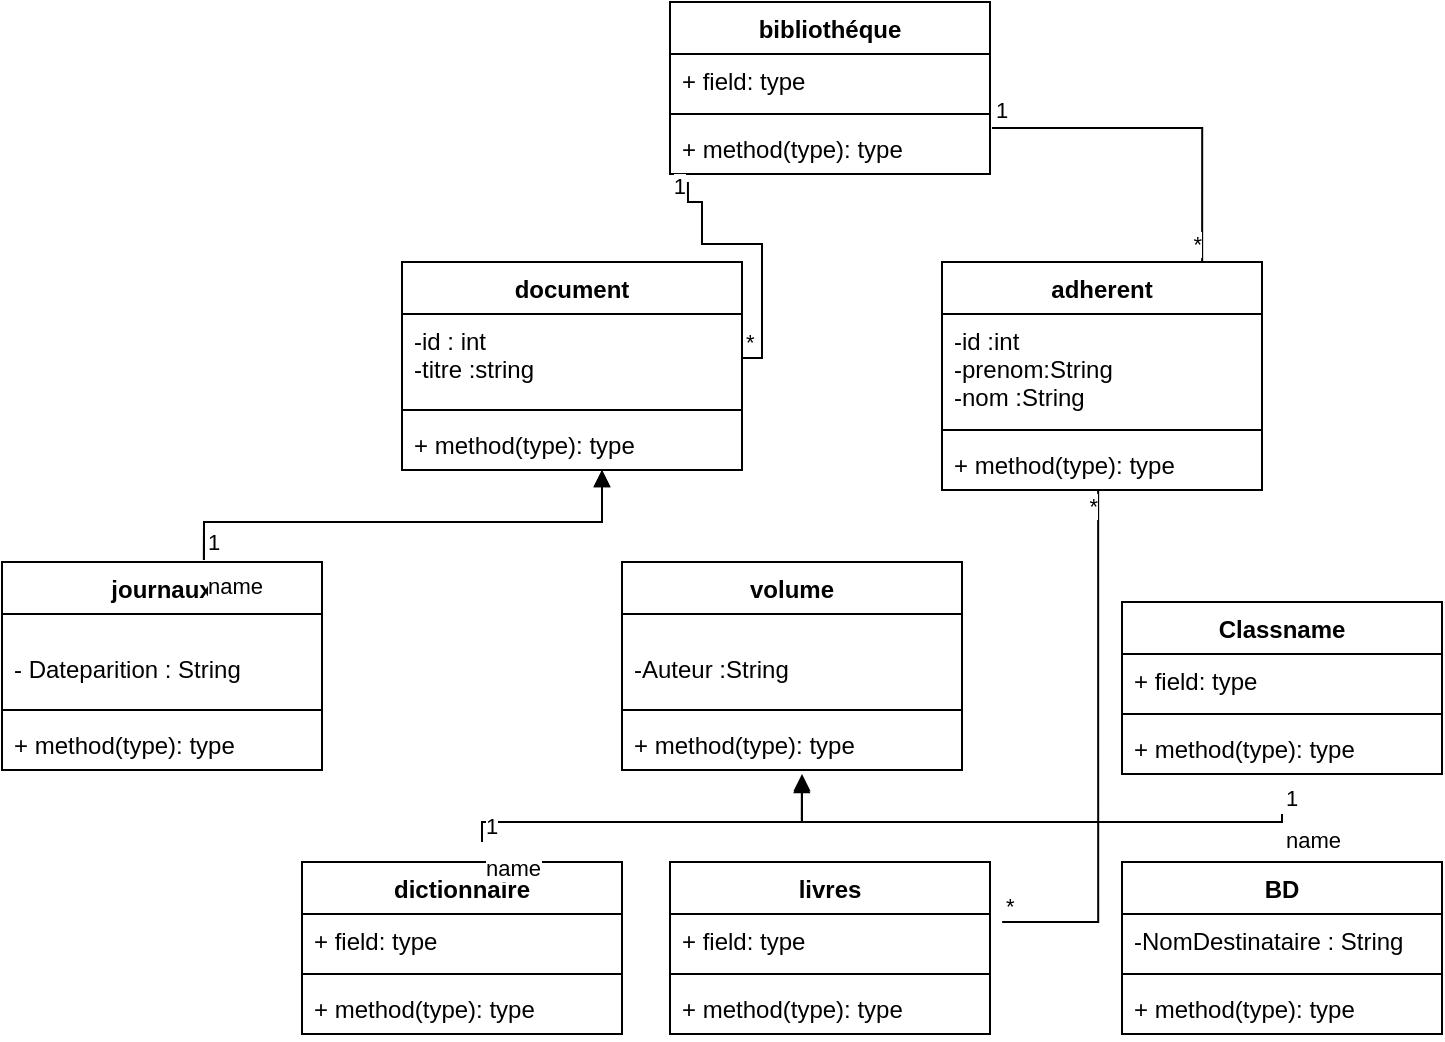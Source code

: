 <mxfile version="16.5.3" type="github">
  <diagram id="wZkmZMEWOhr0FWqZDtCT" name="Page-1">
    <mxGraphModel dx="868" dy="393" grid="1" gridSize="10" guides="1" tooltips="1" connect="1" arrows="1" fold="1" page="1" pageScale="1" pageWidth="827" pageHeight="1169" math="0" shadow="0">
      <root>
        <mxCell id="0" />
        <mxCell id="1" parent="0" />
        <mxCell id="0NUdFMiGuwE0YYjAYumE-1" value="adherent" style="swimlane;fontStyle=1;align=center;verticalAlign=top;childLayout=stackLayout;horizontal=1;startSize=26;horizontalStack=0;resizeParent=1;resizeParentMax=0;resizeLast=0;collapsible=1;marginBottom=0;" parent="1" vertex="1">
          <mxGeometry x="470" y="130" width="160" height="114" as="geometry" />
        </mxCell>
        <mxCell id="0NUdFMiGuwE0YYjAYumE-2" value="-id :int&#xa;-prenom:String&#xa;-nom :String" style="text;strokeColor=none;fillColor=none;align=left;verticalAlign=top;spacingLeft=4;spacingRight=4;overflow=hidden;rotatable=0;points=[[0,0.5],[1,0.5]];portConstraint=eastwest;" parent="0NUdFMiGuwE0YYjAYumE-1" vertex="1">
          <mxGeometry y="26" width="160" height="54" as="geometry" />
        </mxCell>
        <mxCell id="0NUdFMiGuwE0YYjAYumE-3" value="" style="line;strokeWidth=1;fillColor=none;align=left;verticalAlign=middle;spacingTop=-1;spacingLeft=3;spacingRight=3;rotatable=0;labelPosition=right;points=[];portConstraint=eastwest;" parent="0NUdFMiGuwE0YYjAYumE-1" vertex="1">
          <mxGeometry y="80" width="160" height="8" as="geometry" />
        </mxCell>
        <mxCell id="0NUdFMiGuwE0YYjAYumE-4" value="+ method(type): type" style="text;strokeColor=none;fillColor=none;align=left;verticalAlign=top;spacingLeft=4;spacingRight=4;overflow=hidden;rotatable=0;points=[[0,0.5],[1,0.5]];portConstraint=eastwest;" parent="0NUdFMiGuwE0YYjAYumE-1" vertex="1">
          <mxGeometry y="88" width="160" height="26" as="geometry" />
        </mxCell>
        <mxCell id="0NUdFMiGuwE0YYjAYumE-5" value="document&#xa;" style="swimlane;fontStyle=1;align=center;verticalAlign=top;childLayout=stackLayout;horizontal=1;startSize=26;horizontalStack=0;resizeParent=1;resizeParentMax=0;resizeLast=0;collapsible=1;marginBottom=0;" parent="1" vertex="1">
          <mxGeometry x="200" y="130" width="170" height="104" as="geometry" />
        </mxCell>
        <mxCell id="0NUdFMiGuwE0YYjAYumE-6" value="-id : int&#xa;-titre :string" style="text;strokeColor=none;fillColor=none;align=left;verticalAlign=top;spacingLeft=4;spacingRight=4;overflow=hidden;rotatable=0;points=[[0,0.5],[1,0.5]];portConstraint=eastwest;" parent="0NUdFMiGuwE0YYjAYumE-5" vertex="1">
          <mxGeometry y="26" width="170" height="44" as="geometry" />
        </mxCell>
        <mxCell id="0NUdFMiGuwE0YYjAYumE-7" value="" style="line;strokeWidth=1;fillColor=none;align=left;verticalAlign=middle;spacingTop=-1;spacingLeft=3;spacingRight=3;rotatable=0;labelPosition=right;points=[];portConstraint=eastwest;" parent="0NUdFMiGuwE0YYjAYumE-5" vertex="1">
          <mxGeometry y="70" width="170" height="8" as="geometry" />
        </mxCell>
        <mxCell id="0NUdFMiGuwE0YYjAYumE-8" value="+ method(type): type" style="text;strokeColor=none;fillColor=none;align=left;verticalAlign=top;spacingLeft=4;spacingRight=4;overflow=hidden;rotatable=0;points=[[0,0.5],[1,0.5]];portConstraint=eastwest;" parent="0NUdFMiGuwE0YYjAYumE-5" vertex="1">
          <mxGeometry y="78" width="170" height="26" as="geometry" />
        </mxCell>
        <mxCell id="0NUdFMiGuwE0YYjAYumE-9" value="journaux" style="swimlane;fontStyle=1;align=center;verticalAlign=top;childLayout=stackLayout;horizontal=1;startSize=26;horizontalStack=0;resizeParent=1;resizeParentMax=0;resizeLast=0;collapsible=1;marginBottom=0;" parent="1" vertex="1">
          <mxGeometry y="280" width="160" height="104" as="geometry" />
        </mxCell>
        <mxCell id="0NUdFMiGuwE0YYjAYumE-10" value="&#xa;- Dateparition : String" style="text;strokeColor=none;fillColor=none;align=left;verticalAlign=top;spacingLeft=4;spacingRight=4;overflow=hidden;rotatable=0;points=[[0,0.5],[1,0.5]];portConstraint=eastwest;" parent="0NUdFMiGuwE0YYjAYumE-9" vertex="1">
          <mxGeometry y="26" width="160" height="44" as="geometry" />
        </mxCell>
        <mxCell id="0NUdFMiGuwE0YYjAYumE-11" value="" style="line;strokeWidth=1;fillColor=none;align=left;verticalAlign=middle;spacingTop=-1;spacingLeft=3;spacingRight=3;rotatable=0;labelPosition=right;points=[];portConstraint=eastwest;" parent="0NUdFMiGuwE0YYjAYumE-9" vertex="1">
          <mxGeometry y="70" width="160" height="8" as="geometry" />
        </mxCell>
        <mxCell id="0NUdFMiGuwE0YYjAYumE-12" value="+ method(type): type" style="text;strokeColor=none;fillColor=none;align=left;verticalAlign=top;spacingLeft=4;spacingRight=4;overflow=hidden;rotatable=0;points=[[0,0.5],[1,0.5]];portConstraint=eastwest;" parent="0NUdFMiGuwE0YYjAYumE-9" vertex="1">
          <mxGeometry y="78" width="160" height="26" as="geometry" />
        </mxCell>
        <mxCell id="0NUdFMiGuwE0YYjAYumE-13" value="volume" style="swimlane;fontStyle=1;align=center;verticalAlign=top;childLayout=stackLayout;horizontal=1;startSize=26;horizontalStack=0;resizeParent=1;resizeParentMax=0;resizeLast=0;collapsible=1;marginBottom=0;" parent="1" vertex="1">
          <mxGeometry x="310" y="280" width="170" height="104" as="geometry" />
        </mxCell>
        <mxCell id="0NUdFMiGuwE0YYjAYumE-14" value="&#xa;-Auteur :String" style="text;strokeColor=none;fillColor=none;align=left;verticalAlign=top;spacingLeft=4;spacingRight=4;overflow=hidden;rotatable=0;points=[[0,0.5],[1,0.5]];portConstraint=eastwest;" parent="0NUdFMiGuwE0YYjAYumE-13" vertex="1">
          <mxGeometry y="26" width="170" height="44" as="geometry" />
        </mxCell>
        <mxCell id="0NUdFMiGuwE0YYjAYumE-15" value="" style="line;strokeWidth=1;fillColor=none;align=left;verticalAlign=middle;spacingTop=-1;spacingLeft=3;spacingRight=3;rotatable=0;labelPosition=right;points=[];portConstraint=eastwest;" parent="0NUdFMiGuwE0YYjAYumE-13" vertex="1">
          <mxGeometry y="70" width="170" height="8" as="geometry" />
        </mxCell>
        <mxCell id="0NUdFMiGuwE0YYjAYumE-16" value="+ method(type): type" style="text;strokeColor=none;fillColor=none;align=left;verticalAlign=top;spacingLeft=4;spacingRight=4;overflow=hidden;rotatable=0;points=[[0,0.5],[1,0.5]];portConstraint=eastwest;" parent="0NUdFMiGuwE0YYjAYumE-13" vertex="1">
          <mxGeometry y="78" width="170" height="26" as="geometry" />
        </mxCell>
        <mxCell id="0NUdFMiGuwE0YYjAYumE-17" value="dictionnaire" style="swimlane;fontStyle=1;align=center;verticalAlign=top;childLayout=stackLayout;horizontal=1;startSize=26;horizontalStack=0;resizeParent=1;resizeParentMax=0;resizeLast=0;collapsible=1;marginBottom=0;" parent="1" vertex="1">
          <mxGeometry x="150" y="430" width="160" height="86" as="geometry" />
        </mxCell>
        <mxCell id="0NUdFMiGuwE0YYjAYumE-18" value="+ field: type" style="text;strokeColor=none;fillColor=none;align=left;verticalAlign=top;spacingLeft=4;spacingRight=4;overflow=hidden;rotatable=0;points=[[0,0.5],[1,0.5]];portConstraint=eastwest;" parent="0NUdFMiGuwE0YYjAYumE-17" vertex="1">
          <mxGeometry y="26" width="160" height="26" as="geometry" />
        </mxCell>
        <mxCell id="0NUdFMiGuwE0YYjAYumE-19" value="" style="line;strokeWidth=1;fillColor=none;align=left;verticalAlign=middle;spacingTop=-1;spacingLeft=3;spacingRight=3;rotatable=0;labelPosition=right;points=[];portConstraint=eastwest;" parent="0NUdFMiGuwE0YYjAYumE-17" vertex="1">
          <mxGeometry y="52" width="160" height="8" as="geometry" />
        </mxCell>
        <mxCell id="0NUdFMiGuwE0YYjAYumE-20" value="+ method(type): type" style="text;strokeColor=none;fillColor=none;align=left;verticalAlign=top;spacingLeft=4;spacingRight=4;overflow=hidden;rotatable=0;points=[[0,0.5],[1,0.5]];portConstraint=eastwest;" parent="0NUdFMiGuwE0YYjAYumE-17" vertex="1">
          <mxGeometry y="60" width="160" height="26" as="geometry" />
        </mxCell>
        <mxCell id="0NUdFMiGuwE0YYjAYumE-21" value="livres" style="swimlane;fontStyle=1;align=center;verticalAlign=top;childLayout=stackLayout;horizontal=1;startSize=26;horizontalStack=0;resizeParent=1;resizeParentMax=0;resizeLast=0;collapsible=1;marginBottom=0;" parent="1" vertex="1">
          <mxGeometry x="334" y="430" width="160" height="86" as="geometry" />
        </mxCell>
        <mxCell id="0NUdFMiGuwE0YYjAYumE-22" value="+ field: type" style="text;strokeColor=none;fillColor=none;align=left;verticalAlign=top;spacingLeft=4;spacingRight=4;overflow=hidden;rotatable=0;points=[[0,0.5],[1,0.5]];portConstraint=eastwest;" parent="0NUdFMiGuwE0YYjAYumE-21" vertex="1">
          <mxGeometry y="26" width="160" height="26" as="geometry" />
        </mxCell>
        <mxCell id="0NUdFMiGuwE0YYjAYumE-23" value="" style="line;strokeWidth=1;fillColor=none;align=left;verticalAlign=middle;spacingTop=-1;spacingLeft=3;spacingRight=3;rotatable=0;labelPosition=right;points=[];portConstraint=eastwest;" parent="0NUdFMiGuwE0YYjAYumE-21" vertex="1">
          <mxGeometry y="52" width="160" height="8" as="geometry" />
        </mxCell>
        <mxCell id="0NUdFMiGuwE0YYjAYumE-24" value="+ method(type): type" style="text;strokeColor=none;fillColor=none;align=left;verticalAlign=top;spacingLeft=4;spacingRight=4;overflow=hidden;rotatable=0;points=[[0,0.5],[1,0.5]];portConstraint=eastwest;" parent="0NUdFMiGuwE0YYjAYumE-21" vertex="1">
          <mxGeometry y="60" width="160" height="26" as="geometry" />
        </mxCell>
        <mxCell id="0NUdFMiGuwE0YYjAYumE-25" value="BD" style="swimlane;fontStyle=1;align=center;verticalAlign=top;childLayout=stackLayout;horizontal=1;startSize=26;horizontalStack=0;resizeParent=1;resizeParentMax=0;resizeLast=0;collapsible=1;marginBottom=0;" parent="1" vertex="1">
          <mxGeometry x="560" y="430" width="160" height="86" as="geometry" />
        </mxCell>
        <mxCell id="0NUdFMiGuwE0YYjAYumE-26" value="-NomDestinataire : String" style="text;strokeColor=none;fillColor=none;align=left;verticalAlign=top;spacingLeft=4;spacingRight=4;overflow=hidden;rotatable=0;points=[[0,0.5],[1,0.5]];portConstraint=eastwest;" parent="0NUdFMiGuwE0YYjAYumE-25" vertex="1">
          <mxGeometry y="26" width="160" height="26" as="geometry" />
        </mxCell>
        <mxCell id="0NUdFMiGuwE0YYjAYumE-27" value="" style="line;strokeWidth=1;fillColor=none;align=left;verticalAlign=middle;spacingTop=-1;spacingLeft=3;spacingRight=3;rotatable=0;labelPosition=right;points=[];portConstraint=eastwest;" parent="0NUdFMiGuwE0YYjAYumE-25" vertex="1">
          <mxGeometry y="52" width="160" height="8" as="geometry" />
        </mxCell>
        <mxCell id="0NUdFMiGuwE0YYjAYumE-28" value="+ method(type): type" style="text;strokeColor=none;fillColor=none;align=left;verticalAlign=top;spacingLeft=4;spacingRight=4;overflow=hidden;rotatable=0;points=[[0,0.5],[1,0.5]];portConstraint=eastwest;" parent="0NUdFMiGuwE0YYjAYumE-25" vertex="1">
          <mxGeometry y="60" width="160" height="26" as="geometry" />
        </mxCell>
        <mxCell id="0NUdFMiGuwE0YYjAYumE-50" value="name" style="endArrow=block;endFill=1;html=1;edgeStyle=orthogonalEdgeStyle;align=left;verticalAlign=top;rounded=0;exitX=0.631;exitY=-0.01;exitDx=0;exitDy=0;exitPerimeter=0;" parent="1" source="0NUdFMiGuwE0YYjAYumE-9" target="0NUdFMiGuwE0YYjAYumE-8" edge="1">
          <mxGeometry x="-1" relative="1" as="geometry">
            <mxPoint x="100" y="260" as="sourcePoint" />
            <mxPoint x="310" y="260" as="targetPoint" />
            <Array as="points">
              <mxPoint x="101" y="260" />
              <mxPoint x="300" y="260" />
            </Array>
          </mxGeometry>
        </mxCell>
        <mxCell id="0NUdFMiGuwE0YYjAYumE-51" value="1" style="edgeLabel;resizable=0;html=1;align=left;verticalAlign=bottom;" parent="0NUdFMiGuwE0YYjAYumE-50" connectable="0" vertex="1">
          <mxGeometry x="-1" relative="1" as="geometry" />
        </mxCell>
        <mxCell id="0NUdFMiGuwE0YYjAYumE-54" value="name" style="endArrow=block;endFill=1;html=1;edgeStyle=orthogonalEdgeStyle;align=left;verticalAlign=top;rounded=0;entryX=0.529;entryY=1.115;entryDx=0;entryDy=0;entryPerimeter=0;" parent="1" target="0NUdFMiGuwE0YYjAYumE-16" edge="1">
          <mxGeometry x="-1" relative="1" as="geometry">
            <mxPoint x="240" y="420" as="sourcePoint" />
            <mxPoint x="400" y="400" as="targetPoint" />
            <Array as="points">
              <mxPoint x="240" y="410" />
              <mxPoint x="400" y="410" />
            </Array>
          </mxGeometry>
        </mxCell>
        <mxCell id="0NUdFMiGuwE0YYjAYumE-55" value="1" style="edgeLabel;resizable=0;html=1;align=left;verticalAlign=bottom;" parent="0NUdFMiGuwE0YYjAYumE-54" connectable="0" vertex="1">
          <mxGeometry x="-1" relative="1" as="geometry" />
        </mxCell>
        <mxCell id="0NUdFMiGuwE0YYjAYumE-59" value="name" style="endArrow=block;endFill=1;html=1;edgeStyle=orthogonalEdgeStyle;align=left;verticalAlign=top;rounded=0;exitX=0.631;exitY=-0.01;exitDx=0;exitDy=0;exitPerimeter=0;" parent="1" edge="1">
          <mxGeometry x="-1" relative="1" as="geometry">
            <mxPoint x="100.96" y="278.96" as="sourcePoint" />
            <mxPoint x="300" y="234" as="targetPoint" />
            <Array as="points">
              <mxPoint x="101" y="260" />
              <mxPoint x="300" y="260" />
            </Array>
          </mxGeometry>
        </mxCell>
        <mxCell id="0NUdFMiGuwE0YYjAYumE-60" value="1" style="edgeLabel;resizable=0;html=1;align=left;verticalAlign=bottom;" parent="0NUdFMiGuwE0YYjAYumE-59" connectable="0" vertex="1">
          <mxGeometry x="-1" relative="1" as="geometry" />
        </mxCell>
        <mxCell id="0NUdFMiGuwE0YYjAYumE-79" value="name" style="endArrow=block;endFill=1;html=1;edgeStyle=orthogonalEdgeStyle;align=left;verticalAlign=top;rounded=0;" parent="1" edge="1">
          <mxGeometry x="-1" relative="1" as="geometry">
            <mxPoint x="640" y="406" as="sourcePoint" />
            <mxPoint x="400" y="386" as="targetPoint" />
            <Array as="points">
              <mxPoint x="640" y="410" />
              <mxPoint x="400" y="410" />
            </Array>
          </mxGeometry>
        </mxCell>
        <mxCell id="0NUdFMiGuwE0YYjAYumE-80" value="1" style="edgeLabel;resizable=0;html=1;align=left;verticalAlign=bottom;" parent="0NUdFMiGuwE0YYjAYumE-79" connectable="0" vertex="1">
          <mxGeometry x="-1" relative="1" as="geometry" />
        </mxCell>
        <mxCell id="0NUdFMiGuwE0YYjAYumE-82" value="" style="endArrow=none;html=1;edgeStyle=orthogonalEdgeStyle;rounded=0;entryX=0.488;entryY=1;entryDx=0;entryDy=0;entryPerimeter=0;exitX=1.038;exitY=0.154;exitDx=0;exitDy=0;exitPerimeter=0;" parent="1" source="0NUdFMiGuwE0YYjAYumE-22" target="0NUdFMiGuwE0YYjAYumE-4" edge="1">
          <mxGeometry relative="1" as="geometry">
            <mxPoint x="520" y="370" as="sourcePoint" />
            <mxPoint x="680" y="370" as="targetPoint" />
            <Array as="points">
              <mxPoint x="548" y="460" />
            </Array>
          </mxGeometry>
        </mxCell>
        <mxCell id="0NUdFMiGuwE0YYjAYumE-83" value="*" style="edgeLabel;resizable=0;html=1;align=left;verticalAlign=bottom;" parent="0NUdFMiGuwE0YYjAYumE-82" connectable="0" vertex="1">
          <mxGeometry x="-1" relative="1" as="geometry" />
        </mxCell>
        <mxCell id="0NUdFMiGuwE0YYjAYumE-84" value="*&lt;br&gt;" style="edgeLabel;resizable=0;html=1;align=right;verticalAlign=bottom;" parent="0NUdFMiGuwE0YYjAYumE-82" connectable="0" vertex="1">
          <mxGeometry x="1" relative="1" as="geometry">
            <mxPoint y="16" as="offset" />
          </mxGeometry>
        </mxCell>
        <mxCell id="0NUdFMiGuwE0YYjAYumE-85" value="bibliothéque" style="swimlane;fontStyle=1;align=center;verticalAlign=top;childLayout=stackLayout;horizontal=1;startSize=26;horizontalStack=0;resizeParent=1;resizeParentMax=0;resizeLast=0;collapsible=1;marginBottom=0;" parent="1" vertex="1">
          <mxGeometry x="334" width="160" height="86" as="geometry" />
        </mxCell>
        <mxCell id="0NUdFMiGuwE0YYjAYumE-86" value="+ field: type" style="text;strokeColor=none;fillColor=none;align=left;verticalAlign=top;spacingLeft=4;spacingRight=4;overflow=hidden;rotatable=0;points=[[0,0.5],[1,0.5]];portConstraint=eastwest;" parent="0NUdFMiGuwE0YYjAYumE-85" vertex="1">
          <mxGeometry y="26" width="160" height="26" as="geometry" />
        </mxCell>
        <mxCell id="0NUdFMiGuwE0YYjAYumE-87" value="" style="line;strokeWidth=1;fillColor=none;align=left;verticalAlign=middle;spacingTop=-1;spacingLeft=3;spacingRight=3;rotatable=0;labelPosition=right;points=[];portConstraint=eastwest;" parent="0NUdFMiGuwE0YYjAYumE-85" vertex="1">
          <mxGeometry y="52" width="160" height="8" as="geometry" />
        </mxCell>
        <mxCell id="0NUdFMiGuwE0YYjAYumE-88" value="+ method(type): type" style="text;strokeColor=none;fillColor=none;align=left;verticalAlign=top;spacingLeft=4;spacingRight=4;overflow=hidden;rotatable=0;points=[[0,0.5],[1,0.5]];portConstraint=eastwest;" parent="0NUdFMiGuwE0YYjAYumE-85" vertex="1">
          <mxGeometry y="60" width="160" height="26" as="geometry" />
        </mxCell>
        <mxCell id="0NUdFMiGuwE0YYjAYumE-93" value="" style="endArrow=none;html=1;edgeStyle=orthogonalEdgeStyle;rounded=0;entryX=0.056;entryY=1.154;entryDx=0;entryDy=0;entryPerimeter=0;" parent="1" source="0NUdFMiGuwE0YYjAYumE-6" target="0NUdFMiGuwE0YYjAYumE-88" edge="1">
          <mxGeometry relative="1" as="geometry">
            <mxPoint x="400" y="160" as="sourcePoint" />
            <mxPoint x="340" y="110" as="targetPoint" />
            <Array as="points">
              <mxPoint x="380" y="178" />
              <mxPoint x="380" y="121" />
              <mxPoint x="350" y="121" />
              <mxPoint x="350" y="100" />
              <mxPoint x="343" y="100" />
            </Array>
          </mxGeometry>
        </mxCell>
        <mxCell id="0NUdFMiGuwE0YYjAYumE-94" value="*" style="edgeLabel;resizable=0;html=1;align=left;verticalAlign=bottom;" parent="0NUdFMiGuwE0YYjAYumE-93" connectable="0" vertex="1">
          <mxGeometry x="-1" relative="1" as="geometry" />
        </mxCell>
        <mxCell id="0NUdFMiGuwE0YYjAYumE-95" value="1&lt;br&gt;" style="edgeLabel;resizable=0;html=1;align=right;verticalAlign=bottom;" parent="0NUdFMiGuwE0YYjAYumE-93" connectable="0" vertex="1">
          <mxGeometry x="1" relative="1" as="geometry">
            <mxPoint y="10" as="offset" />
          </mxGeometry>
        </mxCell>
        <mxCell id="0NUdFMiGuwE0YYjAYumE-96" value="" style="endArrow=none;html=1;edgeStyle=orthogonalEdgeStyle;rounded=0;exitX=1.006;exitY=0.115;exitDx=0;exitDy=0;exitPerimeter=0;entryX=0.813;entryY=0;entryDx=0;entryDy=0;entryPerimeter=0;" parent="1" source="0NUdFMiGuwE0YYjAYumE-88" target="0NUdFMiGuwE0YYjAYumE-1" edge="1">
          <mxGeometry relative="1" as="geometry">
            <mxPoint x="520" y="100" as="sourcePoint" />
            <mxPoint x="680" y="100" as="targetPoint" />
          </mxGeometry>
        </mxCell>
        <mxCell id="0NUdFMiGuwE0YYjAYumE-97" value="1&lt;br&gt;" style="edgeLabel;resizable=0;html=1;align=left;verticalAlign=bottom;" parent="0NUdFMiGuwE0YYjAYumE-96" connectable="0" vertex="1">
          <mxGeometry x="-1" relative="1" as="geometry" />
        </mxCell>
        <mxCell id="0NUdFMiGuwE0YYjAYumE-98" value="*&lt;br&gt;" style="edgeLabel;resizable=0;html=1;align=right;verticalAlign=bottom;" parent="0NUdFMiGuwE0YYjAYumE-96" connectable="0" vertex="1">
          <mxGeometry x="1" relative="1" as="geometry" />
        </mxCell>
        <mxCell id="0NUdFMiGuwE0YYjAYumE-99" value="Classname" style="swimlane;fontStyle=1;align=center;verticalAlign=top;childLayout=stackLayout;horizontal=1;startSize=26;horizontalStack=0;resizeParent=1;resizeParentMax=0;resizeLast=0;collapsible=1;marginBottom=0;" parent="1" vertex="1">
          <mxGeometry x="560" y="300" width="160" height="86" as="geometry" />
        </mxCell>
        <mxCell id="0NUdFMiGuwE0YYjAYumE-100" value="+ field: type" style="text;strokeColor=none;fillColor=none;align=left;verticalAlign=top;spacingLeft=4;spacingRight=4;overflow=hidden;rotatable=0;points=[[0,0.5],[1,0.5]];portConstraint=eastwest;" parent="0NUdFMiGuwE0YYjAYumE-99" vertex="1">
          <mxGeometry y="26" width="160" height="26" as="geometry" />
        </mxCell>
        <mxCell id="0NUdFMiGuwE0YYjAYumE-101" value="" style="line;strokeWidth=1;fillColor=none;align=left;verticalAlign=middle;spacingTop=-1;spacingLeft=3;spacingRight=3;rotatable=0;labelPosition=right;points=[];portConstraint=eastwest;" parent="0NUdFMiGuwE0YYjAYumE-99" vertex="1">
          <mxGeometry y="52" width="160" height="8" as="geometry" />
        </mxCell>
        <mxCell id="0NUdFMiGuwE0YYjAYumE-102" value="+ method(type): type" style="text;strokeColor=none;fillColor=none;align=left;verticalAlign=top;spacingLeft=4;spacingRight=4;overflow=hidden;rotatable=0;points=[[0,0.5],[1,0.5]];portConstraint=eastwest;" parent="0NUdFMiGuwE0YYjAYumE-99" vertex="1">
          <mxGeometry y="60" width="160" height="26" as="geometry" />
        </mxCell>
      </root>
    </mxGraphModel>
  </diagram>
</mxfile>
